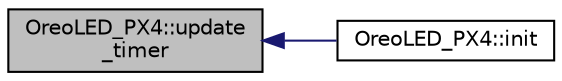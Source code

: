 digraph "OreoLED_PX4::update_timer"
{
 // INTERACTIVE_SVG=YES
  edge [fontname="Helvetica",fontsize="10",labelfontname="Helvetica",labelfontsize="10"];
  node [fontname="Helvetica",fontsize="10",shape=record];
  rankdir="LR";
  Node1 [label="OreoLED_PX4::update\l_timer",height=0.2,width=0.4,color="black", fillcolor="grey75", style="filled" fontcolor="black"];
  Node1 -> Node2 [dir="back",color="midnightblue",fontsize="10",style="solid",fontname="Helvetica"];
  Node2 [label="OreoLED_PX4::init",height=0.2,width=0.4,color="black", fillcolor="white", style="filled",URL="$classOreoLED__PX4.html#aa3c8b6ae5779103b16f78266427ef193"];
}
